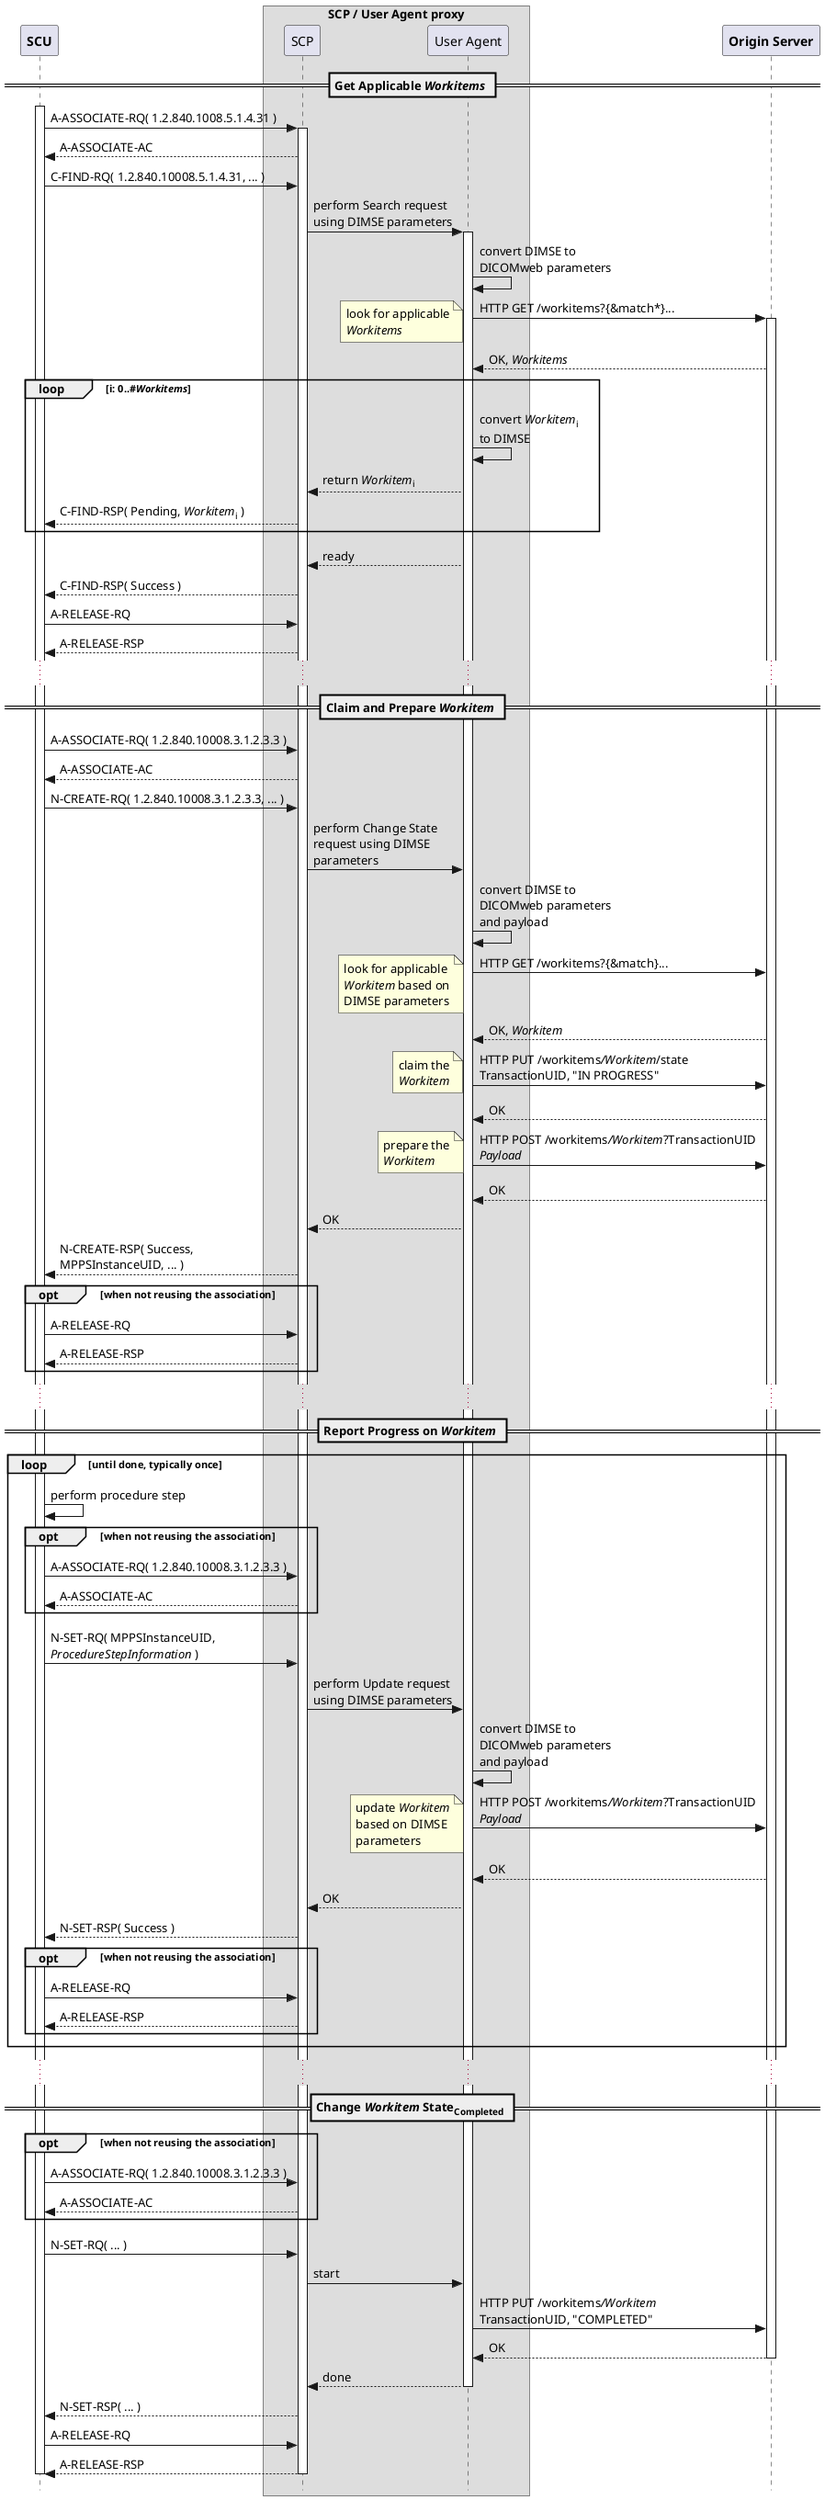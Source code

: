 @startuml SCP-UA Proxy
!pragma teoz true
skinparam style strictuml
hide footbox

participant "**SCU**" as SCU
box SCP / User Agent proxy
  participant "SCP" as SCP
  participant "User Agent" as UA
end box
participant "**Origin Server**" as OS

== Get Applicable //Workitems// ==
activate SCU

SCU -> SCP: A-ASSOCIATE-RQ( 1.2.840.1008.5.1.4.31 )
activate SCP
SCU <-- SCP: A-ASSOCIATE-AC
SCU -> SCP: C-FIND-RQ( 1.2.840.10008.5.1.4.31, ... )
SCP -> UA: perform Search request\nusing DIMSE parameters
activate UA
UA -> UA: convert DIMSE to\nDICOMweb parameters
UA -> OS: HTTP GET /workitems?{&match*}...
activate OS
note left: look for applicable\n//Workitems//
UA <-- OS: OK, //Workitems//
loop i: 0..#//Workitems//
  UA -> UA: convert //Workitem//<sub>i</sub>\nto DIMSE
  SCP <-- UA: return //Workitem//<sub>i</sub>
  SCU <-- SCP: C-FIND-RSP( Pending, //Workitem//<sub>i</sub> )
end
SCP <-- UA: ready
SCU <-- SCP: C-FIND-RSP( Success )
SCU -> SCP: A-RELEASE-RQ
SCU <-- SCP: A-RELEASE-RSP
...

== Claim and Prepare //Workitem// ==
SCU -> SCP: A-ASSOCIATE-RQ( 1.2.840.10008.3.1.2.3.3 )
SCU <-- SCP: A-ASSOCIATE-AC
SCU -> SCP: N-CREATE-RQ( 1.2.840.10008.3.1.2.3.3, ... )
SCP -> UA: perform Change State\nrequest using DIMSE\nparameters
UA -> UA: convert DIMSE to\nDICOMweb parameters\nand payload
UA -> OS: HTTP GET /workitems?{&match}...
note left: look for applicable\n//Workitem// based on\nDIMSE parameters
UA <-- OS: OK, //Workitem//
UA -> OS: HTTP PUT /workitems///Workitem///state\nTransactionUID, "IN PROGRESS"
note left: claim the\n//Workitem//
UA <-- OS: OK
UA -> OS: HTTP POST /workitems///Workitem//?TransactionUID\n//Payload//
note left: prepare the\n//Workitem//
UA <-- OS: OK
SCP <-- UA: OK
SCU <-- SCP: N-CREATE-RSP( Success,\nMPPSInstanceUID, ... )
opt when not reusing the association
  SCU -> SCP: A-RELEASE-RQ
  SCU <-- SCP: A-RELEASE-RSP
end
...
== Report Progress on //Workitem// ==
loop until done, typically once
  SCU -> SCU: perform procedure step
  opt when not reusing the association
    SCU -> SCP: A-ASSOCIATE-RQ( 1.2.840.10008.3.1.2.3.3 )
    SCU <-- SCP: A-ASSOCIATE-AC
  end
  SCU -> SCP: N-SET-RQ( MPPSInstanceUID, \n//ProcedureStepInformation// )
  SCP -> UA: perform Update request\nusing DIMSE parameters
  UA -> UA: convert DIMSE to\nDICOMweb parameters\nand payload
  UA -> OS: HTTP POST /workitems///Workitem//?TransactionUID\n//Payload//
  note left: update //Workitem//\nbased on DIMSE\nparameters
  UA <-- OS: OK
  SCP <-- UA: OK
  SCU <-- SCP: N-SET-RSP( Success )
  opt when not reusing the association
    SCU -> SCP: A-RELEASE-RQ
    SCU <-- SCP: A-RELEASE-RSP
  end
end
...
== Change //Workitem// State<sub>Completed</sub> ==
opt when not reusing the association
  SCU -> SCP: A-ASSOCIATE-RQ( 1.2.840.10008.3.1.2.3.3 )
  SCU <-- SCP: A-ASSOCIATE-AC
end
SCU -> SCP: N-SET-RQ( ... )
SCP -> UA: start
UA -> OS: HTTP PUT /workitems///Workitem//\nTransactionUID, "COMPLETED"
UA <-- OS: OK
deactivate OS
SCP <-- UA: done
deactivate UA
SCU <-- SCP: N-SET-RSP( ... )
SCU -> SCP: A-RELEASE-RQ
SCU <-- SCP: A-RELEASE-RSP
deactivate SCP
deactivate SCU
